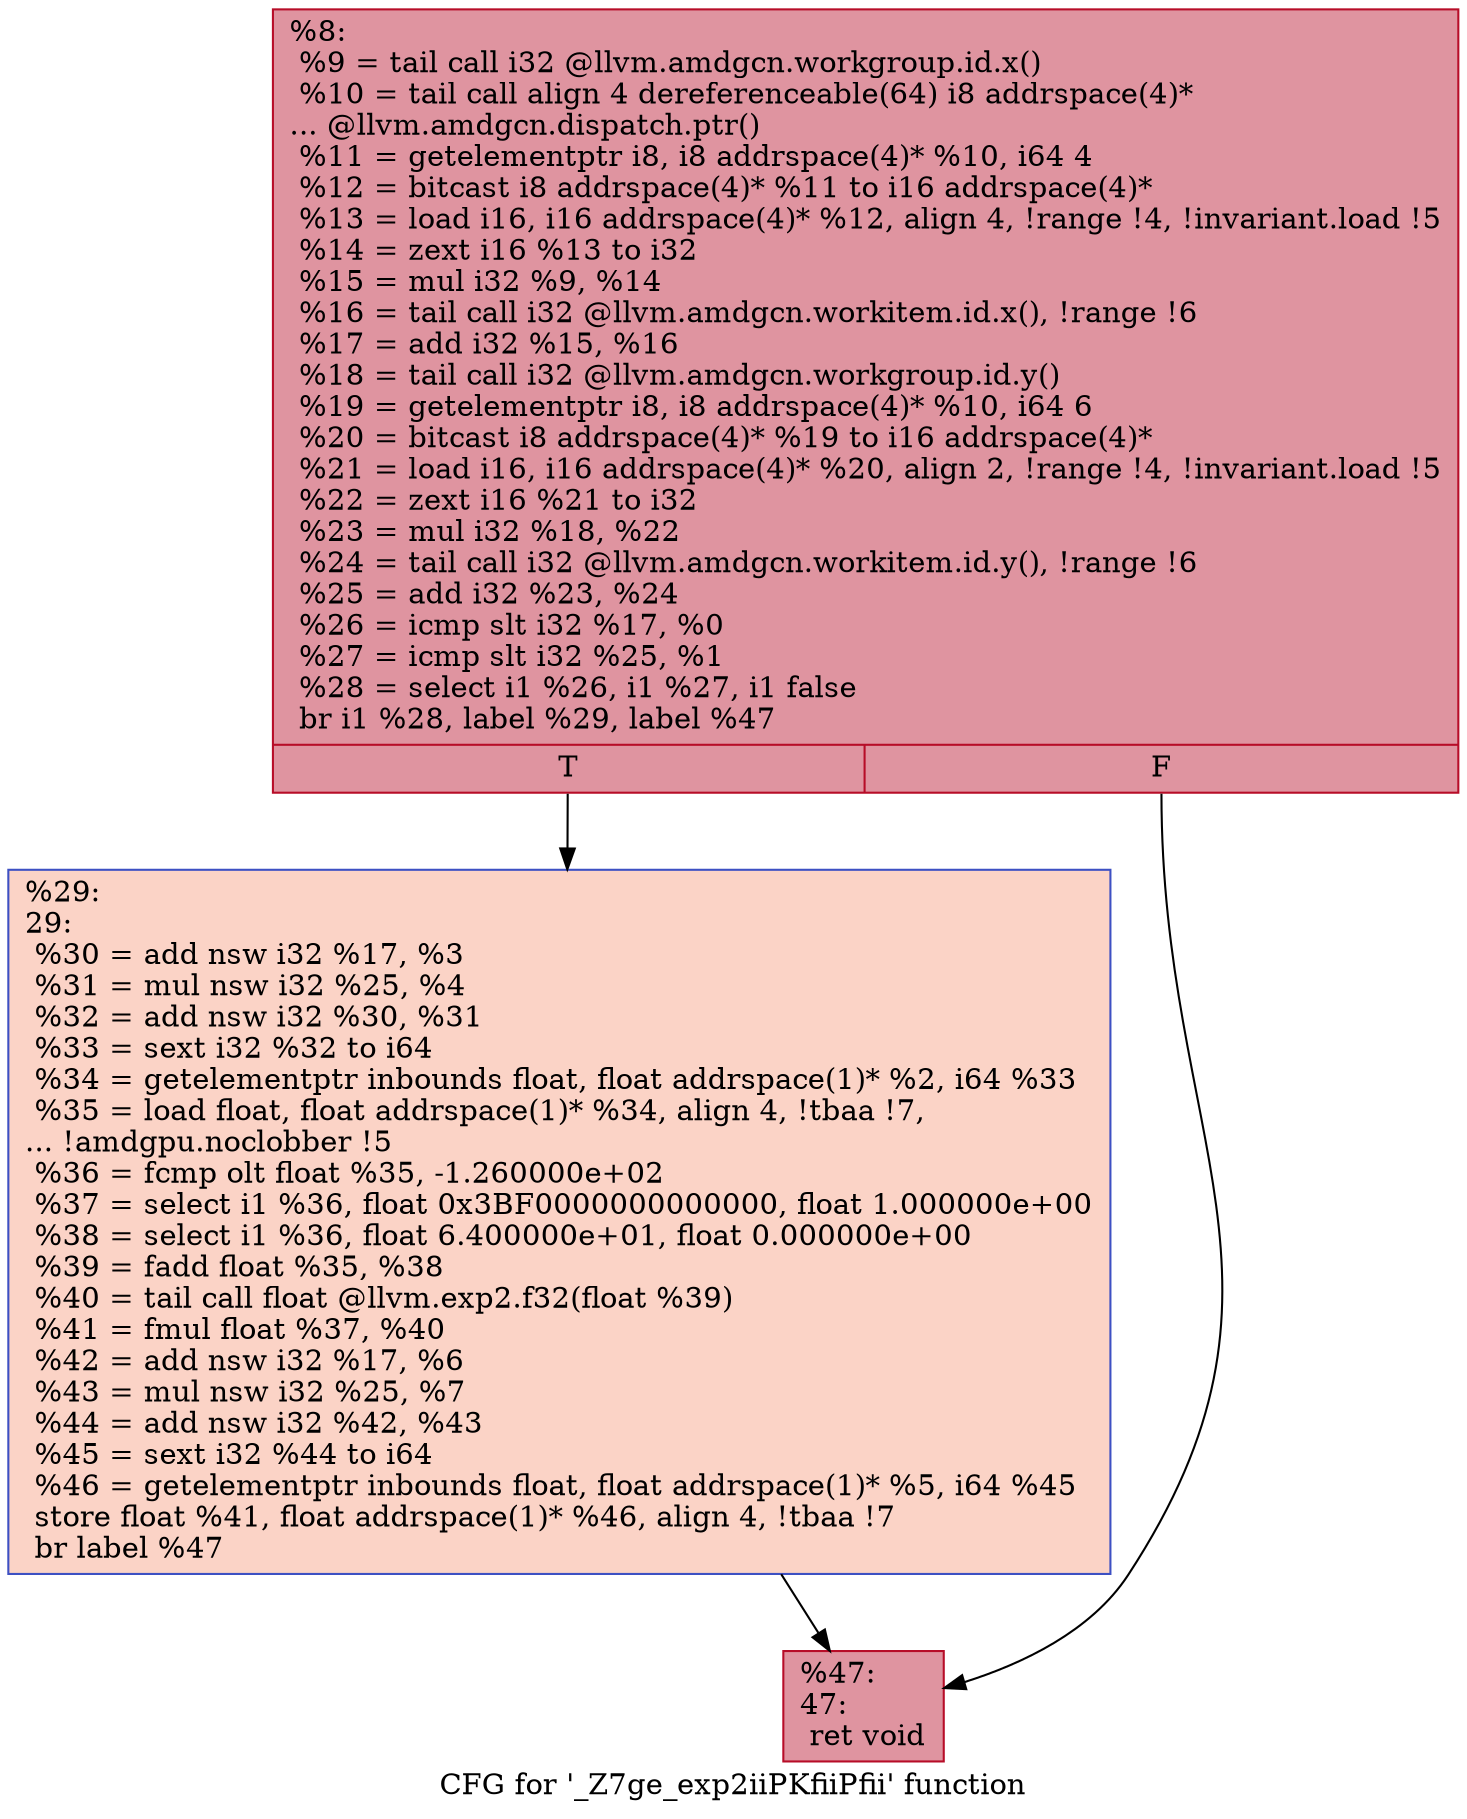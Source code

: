 digraph "CFG for '_Z7ge_exp2iiPKfiiPfii' function" {
	label="CFG for '_Z7ge_exp2iiPKfiiPfii' function";

	Node0x49bd6d0 [shape=record,color="#b70d28ff", style=filled, fillcolor="#b70d2870",label="{%8:\l  %9 = tail call i32 @llvm.amdgcn.workgroup.id.x()\l  %10 = tail call align 4 dereferenceable(64) i8 addrspace(4)*\l... @llvm.amdgcn.dispatch.ptr()\l  %11 = getelementptr i8, i8 addrspace(4)* %10, i64 4\l  %12 = bitcast i8 addrspace(4)* %11 to i16 addrspace(4)*\l  %13 = load i16, i16 addrspace(4)* %12, align 4, !range !4, !invariant.load !5\l  %14 = zext i16 %13 to i32\l  %15 = mul i32 %9, %14\l  %16 = tail call i32 @llvm.amdgcn.workitem.id.x(), !range !6\l  %17 = add i32 %15, %16\l  %18 = tail call i32 @llvm.amdgcn.workgroup.id.y()\l  %19 = getelementptr i8, i8 addrspace(4)* %10, i64 6\l  %20 = bitcast i8 addrspace(4)* %19 to i16 addrspace(4)*\l  %21 = load i16, i16 addrspace(4)* %20, align 2, !range !4, !invariant.load !5\l  %22 = zext i16 %21 to i32\l  %23 = mul i32 %18, %22\l  %24 = tail call i32 @llvm.amdgcn.workitem.id.y(), !range !6\l  %25 = add i32 %23, %24\l  %26 = icmp slt i32 %17, %0\l  %27 = icmp slt i32 %25, %1\l  %28 = select i1 %26, i1 %27, i1 false\l  br i1 %28, label %29, label %47\l|{<s0>T|<s1>F}}"];
	Node0x49bd6d0:s0 -> Node0x49c1110;
	Node0x49bd6d0:s1 -> Node0x49c11a0;
	Node0x49c1110 [shape=record,color="#3d50c3ff", style=filled, fillcolor="#f59c7d70",label="{%29:\l29:                                               \l  %30 = add nsw i32 %17, %3\l  %31 = mul nsw i32 %25, %4\l  %32 = add nsw i32 %30, %31\l  %33 = sext i32 %32 to i64\l  %34 = getelementptr inbounds float, float addrspace(1)* %2, i64 %33\l  %35 = load float, float addrspace(1)* %34, align 4, !tbaa !7,\l... !amdgpu.noclobber !5\l  %36 = fcmp olt float %35, -1.260000e+02\l  %37 = select i1 %36, float 0x3BF0000000000000, float 1.000000e+00\l  %38 = select i1 %36, float 6.400000e+01, float 0.000000e+00\l  %39 = fadd float %35, %38\l  %40 = tail call float @llvm.exp2.f32(float %39)\l  %41 = fmul float %37, %40\l  %42 = add nsw i32 %17, %6\l  %43 = mul nsw i32 %25, %7\l  %44 = add nsw i32 %42, %43\l  %45 = sext i32 %44 to i64\l  %46 = getelementptr inbounds float, float addrspace(1)* %5, i64 %45\l  store float %41, float addrspace(1)* %46, align 4, !tbaa !7\l  br label %47\l}"];
	Node0x49c1110 -> Node0x49c11a0;
	Node0x49c11a0 [shape=record,color="#b70d28ff", style=filled, fillcolor="#b70d2870",label="{%47:\l47:                                               \l  ret void\l}"];
}
